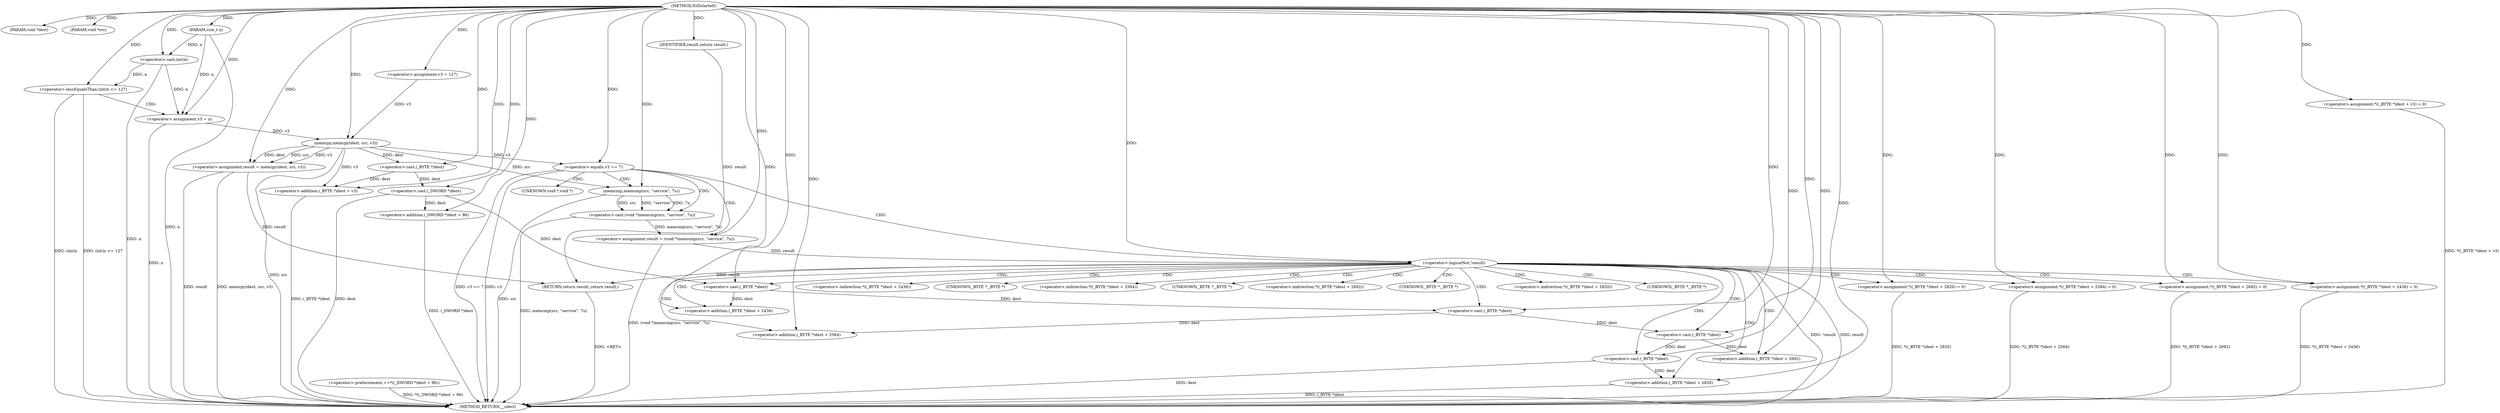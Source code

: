 digraph IGDstartelt {  
"1000103" [label = "(METHOD,IGDstartelt)" ]
"1000194" [label = "(METHOD_RETURN,__cdecl)" ]
"1000104" [label = "(PARAM,void *dest)" ]
"1000105" [label = "(PARAM,void *src)" ]
"1000106" [label = "(PARAM,size_t n)" ]
"1000110" [label = "(<operator>.assignment,v3 = 127)" ]
"1000114" [label = "(<operator>.lessEqualsThan,(int)n <= 127)" ]
"1000115" [label = "(<operator>.cast,(int)n)" ]
"1000119" [label = "(<operator>.assignment,v3 = n)" ]
"1000122" [label = "(<operator>.assignment,result = memcpy(dest, src, v3))" ]
"1000124" [label = "(memcpy,memcpy(dest, src, v3))" ]
"1000128" [label = "(<operator>.assignment,*((_BYTE *)dest + v3) = 0)" ]
"1000130" [label = "(<operator>.addition,(_BYTE *)dest + v3)" ]
"1000131" [label = "(<operator>.cast,(_BYTE *)dest)" ]
"1000136" [label = "(<operator>.preIncrement,++*((_DWORD *)dest + 96))" ]
"1000138" [label = "(<operator>.addition,(_DWORD *)dest + 96)" ]
"1000139" [label = "(<operator>.cast,(_DWORD *)dest)" ]
"1000144" [label = "(<operator>.equals,v3 == 7)" ]
"1000148" [label = "(<operator>.assignment,result = (void *)memcmp(src, \"service\", 7u))" ]
"1000150" [label = "(<operator>.cast,(void *)memcmp(src, \"service\", 7u))" ]
"1000152" [label = "(memcmp,memcmp(src, \"service\", 7u))" ]
"1000157" [label = "(<operator>.logicalNot,!result)" ]
"1000160" [label = "(<operator>.assignment,*((_BYTE *)dest + 2436) = 0)" ]
"1000162" [label = "(<operator>.addition,(_BYTE *)dest + 2436)" ]
"1000163" [label = "(<operator>.cast,(_BYTE *)dest)" ]
"1000168" [label = "(<operator>.assignment,*((_BYTE *)dest + 2564) = 0)" ]
"1000170" [label = "(<operator>.addition,(_BYTE *)dest + 2564)" ]
"1000171" [label = "(<operator>.cast,(_BYTE *)dest)" ]
"1000176" [label = "(<operator>.assignment,*((_BYTE *)dest + 2692) = 0)" ]
"1000178" [label = "(<operator>.addition,(_BYTE *)dest + 2692)" ]
"1000179" [label = "(<operator>.cast,(_BYTE *)dest)" ]
"1000184" [label = "(<operator>.assignment,*((_BYTE *)dest + 2820) = 0)" ]
"1000186" [label = "(<operator>.addition,(_BYTE *)dest + 2820)" ]
"1000187" [label = "(<operator>.cast,(_BYTE *)dest)" ]
"1000192" [label = "(RETURN,return result;,return result;)" ]
"1000193" [label = "(IDENTIFIER,result,return result;)" ]
"1000151" [label = "(UNKNOWN,void *,void *)" ]
"1000161" [label = "(<operator>.indirection,*((_BYTE *)dest + 2436))" ]
"1000164" [label = "(UNKNOWN,_BYTE *,_BYTE *)" ]
"1000169" [label = "(<operator>.indirection,*((_BYTE *)dest + 2564))" ]
"1000172" [label = "(UNKNOWN,_BYTE *,_BYTE *)" ]
"1000177" [label = "(<operator>.indirection,*((_BYTE *)dest + 2692))" ]
"1000180" [label = "(UNKNOWN,_BYTE *,_BYTE *)" ]
"1000185" [label = "(<operator>.indirection,*((_BYTE *)dest + 2820))" ]
"1000188" [label = "(UNKNOWN,_BYTE *,_BYTE *)" ]
  "1000192" -> "1000194"  [ label = "DDG: <RET>"] 
  "1000187" -> "1000194"  [ label = "DDG: dest"] 
  "1000122" -> "1000194"  [ label = "DDG: memcpy(dest, src, v3)"] 
  "1000148" -> "1000194"  [ label = "DDG: (void *)memcmp(src, \"service\", 7u)"] 
  "1000184" -> "1000194"  [ label = "DDG: *((_BYTE *)dest + 2820)"] 
  "1000130" -> "1000194"  [ label = "DDG: (_BYTE *)dest"] 
  "1000144" -> "1000194"  [ label = "DDG: v3"] 
  "1000128" -> "1000194"  [ label = "DDG: *((_BYTE *)dest + v3)"] 
  "1000122" -> "1000194"  [ label = "DDG: result"] 
  "1000144" -> "1000194"  [ label = "DDG: v3 == 7"] 
  "1000160" -> "1000194"  [ label = "DDG: *((_BYTE *)dest + 2436)"] 
  "1000115" -> "1000194"  [ label = "DDG: n"] 
  "1000138" -> "1000194"  [ label = "DDG: (_DWORD *)dest"] 
  "1000157" -> "1000194"  [ label = "DDG: !result"] 
  "1000150" -> "1000194"  [ label = "DDG: memcmp(src, \"service\", 7u)"] 
  "1000119" -> "1000194"  [ label = "DDG: n"] 
  "1000136" -> "1000194"  [ label = "DDG: *((_DWORD *)dest + 96)"] 
  "1000152" -> "1000194"  [ label = "DDG: src"] 
  "1000157" -> "1000194"  [ label = "DDG: result"] 
  "1000114" -> "1000194"  [ label = "DDG: (int)n"] 
  "1000139" -> "1000194"  [ label = "DDG: dest"] 
  "1000124" -> "1000194"  [ label = "DDG: src"] 
  "1000186" -> "1000194"  [ label = "DDG: (_BYTE *)dest"] 
  "1000114" -> "1000194"  [ label = "DDG: (int)n <= 127"] 
  "1000176" -> "1000194"  [ label = "DDG: *((_BYTE *)dest + 2692)"] 
  "1000168" -> "1000194"  [ label = "DDG: *((_BYTE *)dest + 2564)"] 
  "1000106" -> "1000194"  [ label = "DDG: n"] 
  "1000103" -> "1000104"  [ label = "DDG: "] 
  "1000103" -> "1000105"  [ label = "DDG: "] 
  "1000103" -> "1000106"  [ label = "DDG: "] 
  "1000103" -> "1000110"  [ label = "DDG: "] 
  "1000115" -> "1000114"  [ label = "DDG: n"] 
  "1000106" -> "1000115"  [ label = "DDG: n"] 
  "1000103" -> "1000115"  [ label = "DDG: "] 
  "1000103" -> "1000114"  [ label = "DDG: "] 
  "1000115" -> "1000119"  [ label = "DDG: n"] 
  "1000106" -> "1000119"  [ label = "DDG: n"] 
  "1000103" -> "1000119"  [ label = "DDG: "] 
  "1000124" -> "1000122"  [ label = "DDG: dest"] 
  "1000124" -> "1000122"  [ label = "DDG: src"] 
  "1000124" -> "1000122"  [ label = "DDG: v3"] 
  "1000103" -> "1000122"  [ label = "DDG: "] 
  "1000103" -> "1000124"  [ label = "DDG: "] 
  "1000119" -> "1000124"  [ label = "DDG: v3"] 
  "1000110" -> "1000124"  [ label = "DDG: v3"] 
  "1000103" -> "1000128"  [ label = "DDG: "] 
  "1000131" -> "1000130"  [ label = "DDG: dest"] 
  "1000124" -> "1000131"  [ label = "DDG: dest"] 
  "1000103" -> "1000131"  [ label = "DDG: "] 
  "1000124" -> "1000130"  [ label = "DDG: v3"] 
  "1000103" -> "1000130"  [ label = "DDG: "] 
  "1000139" -> "1000138"  [ label = "DDG: dest"] 
  "1000131" -> "1000139"  [ label = "DDG: dest"] 
  "1000103" -> "1000139"  [ label = "DDG: "] 
  "1000103" -> "1000138"  [ label = "DDG: "] 
  "1000103" -> "1000144"  [ label = "DDG: "] 
  "1000124" -> "1000144"  [ label = "DDG: v3"] 
  "1000150" -> "1000148"  [ label = "DDG: memcmp(src, \"service\", 7u)"] 
  "1000103" -> "1000148"  [ label = "DDG: "] 
  "1000152" -> "1000150"  [ label = "DDG: src"] 
  "1000152" -> "1000150"  [ label = "DDG: \"service\""] 
  "1000152" -> "1000150"  [ label = "DDG: 7u"] 
  "1000124" -> "1000152"  [ label = "DDG: src"] 
  "1000103" -> "1000152"  [ label = "DDG: "] 
  "1000148" -> "1000157"  [ label = "DDG: result"] 
  "1000103" -> "1000157"  [ label = "DDG: "] 
  "1000103" -> "1000160"  [ label = "DDG: "] 
  "1000163" -> "1000162"  [ label = "DDG: dest"] 
  "1000139" -> "1000163"  [ label = "DDG: dest"] 
  "1000103" -> "1000163"  [ label = "DDG: "] 
  "1000103" -> "1000162"  [ label = "DDG: "] 
  "1000103" -> "1000168"  [ label = "DDG: "] 
  "1000171" -> "1000170"  [ label = "DDG: dest"] 
  "1000163" -> "1000171"  [ label = "DDG: dest"] 
  "1000103" -> "1000171"  [ label = "DDG: "] 
  "1000103" -> "1000170"  [ label = "DDG: "] 
  "1000103" -> "1000176"  [ label = "DDG: "] 
  "1000179" -> "1000178"  [ label = "DDG: dest"] 
  "1000171" -> "1000179"  [ label = "DDG: dest"] 
  "1000103" -> "1000179"  [ label = "DDG: "] 
  "1000103" -> "1000178"  [ label = "DDG: "] 
  "1000103" -> "1000184"  [ label = "DDG: "] 
  "1000187" -> "1000186"  [ label = "DDG: dest"] 
  "1000179" -> "1000187"  [ label = "DDG: dest"] 
  "1000103" -> "1000187"  [ label = "DDG: "] 
  "1000103" -> "1000186"  [ label = "DDG: "] 
  "1000193" -> "1000192"  [ label = "DDG: result"] 
  "1000157" -> "1000192"  [ label = "DDG: result"] 
  "1000122" -> "1000192"  [ label = "DDG: result"] 
  "1000103" -> "1000193"  [ label = "DDG: "] 
  "1000114" -> "1000119"  [ label = "CDG: "] 
  "1000144" -> "1000157"  [ label = "CDG: "] 
  "1000144" -> "1000152"  [ label = "CDG: "] 
  "1000144" -> "1000151"  [ label = "CDG: "] 
  "1000144" -> "1000150"  [ label = "CDG: "] 
  "1000144" -> "1000148"  [ label = "CDG: "] 
  "1000157" -> "1000176"  [ label = "CDG: "] 
  "1000157" -> "1000172"  [ label = "CDG: "] 
  "1000157" -> "1000171"  [ label = "CDG: "] 
  "1000157" -> "1000170"  [ label = "CDG: "] 
  "1000157" -> "1000169"  [ label = "CDG: "] 
  "1000157" -> "1000168"  [ label = "CDG: "] 
  "1000157" -> "1000164"  [ label = "CDG: "] 
  "1000157" -> "1000163"  [ label = "CDG: "] 
  "1000157" -> "1000162"  [ label = "CDG: "] 
  "1000157" -> "1000161"  [ label = "CDG: "] 
  "1000157" -> "1000188"  [ label = "CDG: "] 
  "1000157" -> "1000187"  [ label = "CDG: "] 
  "1000157" -> "1000186"  [ label = "CDG: "] 
  "1000157" -> "1000185"  [ label = "CDG: "] 
  "1000157" -> "1000184"  [ label = "CDG: "] 
  "1000157" -> "1000180"  [ label = "CDG: "] 
  "1000157" -> "1000179"  [ label = "CDG: "] 
  "1000157" -> "1000178"  [ label = "CDG: "] 
  "1000157" -> "1000177"  [ label = "CDG: "] 
  "1000157" -> "1000160"  [ label = "CDG: "] 
}
